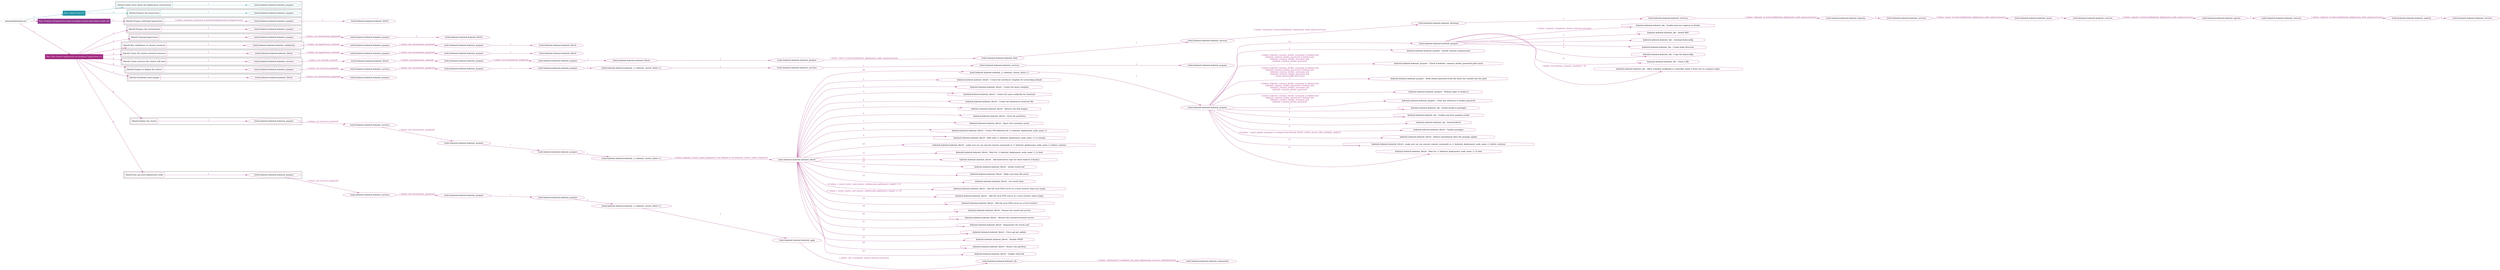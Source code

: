 digraph {
	graph [concentrate=true ordering=in rankdir=LR ratio=fill]
	edge [esep=5 sep=10]
	"kubeinit/playbook.yml" [id=root_node style=dotted]
	play_b9e44be9 [label="Play: Initial setup (1)" color="#2694a6" fontcolor="#ffffff" id=play_b9e44be9 shape=box style=filled tooltip=localhost]
	"kubeinit/playbook.yml" -> play_b9e44be9 [label="1 " color="#2694a6" fontcolor="#2694a6" id=edge_ac964188 labeltooltip="1 " tooltip="1 "]
	subgraph "kubeinit.kubeinit.kubeinit_prepare" {
		role_df02b03f [label="[role] kubeinit.kubeinit.kubeinit_prepare" color="#2694a6" id=role_df02b03f tooltip="kubeinit.kubeinit.kubeinit_prepare"]
	}
	subgraph "kubeinit.kubeinit.kubeinit_prepare" {
		role_2dfad4db [label="[role] kubeinit.kubeinit.kubeinit_prepare" color="#2694a6" id=role_2dfad4db tooltip="kubeinit.kubeinit.kubeinit_prepare"]
	}
	subgraph "Play: Initial setup (1)" {
		play_b9e44be9 -> block_993b4180 [label=1 color="#2694a6" fontcolor="#2694a6" id=edge_da1edead labeltooltip=1 tooltip=1]
		subgraph cluster_block_993b4180 {
			block_993b4180 [label="[block] Gather facts about the deployment environment" color="#2694a6" id=block_993b4180 labeltooltip="Gather facts about the deployment environment" shape=box tooltip="Gather facts about the deployment environment"]
			block_993b4180 -> role_df02b03f [label="1 " color="#2694a6" fontcolor="#2694a6" id=edge_0ba02ff8 labeltooltip="1 " tooltip="1 "]
		}
		play_b9e44be9 -> block_b41ae788 [label=2 color="#2694a6" fontcolor="#2694a6" id=edge_29dfc0a3 labeltooltip=2 tooltip=2]
		subgraph cluster_block_b41ae788 {
			block_b41ae788 [label="[block] Prepare the hypervisors" color="#2694a6" id=block_b41ae788 labeltooltip="Prepare the hypervisors" shape=box tooltip="Prepare the hypervisors"]
			block_b41ae788 -> role_2dfad4db [label="1 " color="#2694a6" fontcolor="#2694a6" id=edge_7e823ff3 labeltooltip="1 " tooltip="1 "]
		}
	}
	play_53b53bd7 [label="Play: Prepare all hypervisor hosts to deploy service and cluster nodes (0)" color="#93398e" fontcolor="#ffffff" id=play_53b53bd7 shape=box style=filled tooltip="Play: Prepare all hypervisor hosts to deploy service and cluster nodes (0)"]
	"kubeinit/playbook.yml" -> play_53b53bd7 [label="2 " color="#93398e" fontcolor="#93398e" id=edge_00e73027 labeltooltip="2 " tooltip="2 "]
	subgraph "kubeinit.kubeinit.kubeinit_libvirt" {
		role_4d77d7c3 [label="[role] kubeinit.kubeinit.kubeinit_libvirt" color="#93398e" id=role_4d77d7c3 tooltip="kubeinit.kubeinit.kubeinit_libvirt"]
	}
	subgraph "kubeinit.kubeinit.kubeinit_prepare" {
		role_689feeb2 [label="[role] kubeinit.kubeinit.kubeinit_prepare" color="#93398e" id=role_689feeb2 tooltip="kubeinit.kubeinit.kubeinit_prepare"]
		role_689feeb2 -> role_4d77d7c3 [label="1 " color="#93398e" fontcolor="#93398e" id=edge_a4adad19 labeltooltip="1 " tooltip="1 "]
	}
	subgraph "Play: Prepare all hypervisor hosts to deploy service and cluster nodes (0)" {
		play_53b53bd7 -> block_e8849af6 [label=1 color="#93398e" fontcolor="#93398e" id=edge_398ff643 labeltooltip=1 tooltip=1]
		subgraph cluster_block_e8849af6 {
			block_e8849af6 [label="[block] Prepare individual hypervisors" color="#93398e" id=block_e8849af6 labeltooltip="Prepare individual hypervisors" shape=box tooltip="Prepare individual hypervisors"]
			block_e8849af6 -> role_689feeb2 [label="1 [when: inventory_hostname in hostvars['kubeinit-facts'].hypervisors]" color="#93398e" fontcolor="#93398e" id=edge_8612ae24 labeltooltip="1 [when: inventory_hostname in hostvars['kubeinit-facts'].hypervisors]" tooltip="1 [when: inventory_hostname in hostvars['kubeinit-facts'].hypervisors]"]
		}
	}
	play_1b0be844 [label="Play: Run cluster deployment on prepared hypervisors (1)" color="#a22a81" fontcolor="#ffffff" id=play_1b0be844 shape=box style=filled tooltip=localhost]
	"kubeinit/playbook.yml" -> play_1b0be844 [label="3 " color="#a22a81" fontcolor="#a22a81" id=edge_ae39b609 labeltooltip="3 " tooltip="3 "]
	subgraph "kubeinit.kubeinit.kubeinit_prepare" {
		role_73286b8e [label="[role] kubeinit.kubeinit.kubeinit_prepare" color="#a22a81" id=role_73286b8e tooltip="kubeinit.kubeinit.kubeinit_prepare"]
	}
	subgraph "kubeinit.kubeinit.kubeinit_libvirt" {
		role_984e9c3b [label="[role] kubeinit.kubeinit.kubeinit_libvirt" color="#a22a81" id=role_984e9c3b tooltip="kubeinit.kubeinit.kubeinit_libvirt"]
	}
	subgraph "kubeinit.kubeinit.kubeinit_prepare" {
		role_ae94074e [label="[role] kubeinit.kubeinit.kubeinit_prepare" color="#a22a81" id=role_ae94074e tooltip="kubeinit.kubeinit.kubeinit_prepare"]
		role_ae94074e -> role_984e9c3b [label="1 " color="#a22a81" fontcolor="#a22a81" id=edge_d7df2627 labeltooltip="1 " tooltip="1 "]
	}
	subgraph "kubeinit.kubeinit.kubeinit_prepare" {
		role_0bf766a2 [label="[role] kubeinit.kubeinit.kubeinit_prepare" color="#a22a81" id=role_0bf766a2 tooltip="kubeinit.kubeinit.kubeinit_prepare"]
		role_0bf766a2 -> role_ae94074e [label="1 [when: not environment_prepared]" color="#a22a81" fontcolor="#a22a81" id=edge_fe22ddb3 labeltooltip="1 [when: not environment_prepared]" tooltip="1 [when: not environment_prepared]"]
	}
	subgraph "kubeinit.kubeinit.kubeinit_libvirt" {
		role_520816e6 [label="[role] kubeinit.kubeinit.kubeinit_libvirt" color="#a22a81" id=role_520816e6 tooltip="kubeinit.kubeinit.kubeinit_libvirt"]
	}
	subgraph "kubeinit.kubeinit.kubeinit_prepare" {
		role_469ba889 [label="[role] kubeinit.kubeinit.kubeinit_prepare" color="#a22a81" id=role_469ba889 tooltip="kubeinit.kubeinit.kubeinit_prepare"]
		role_469ba889 -> role_520816e6 [label="1 " color="#a22a81" fontcolor="#a22a81" id=edge_a91a7f01 labeltooltip="1 " tooltip="1 "]
	}
	subgraph "kubeinit.kubeinit.kubeinit_prepare" {
		role_e2b78318 [label="[role] kubeinit.kubeinit.kubeinit_prepare" color="#a22a81" id=role_e2b78318 tooltip="kubeinit.kubeinit.kubeinit_prepare"]
		role_e2b78318 -> role_469ba889 [label="1 [when: not environment_prepared]" color="#a22a81" fontcolor="#a22a81" id=edge_2822ca70 labeltooltip="1 [when: not environment_prepared]" tooltip="1 [when: not environment_prepared]"]
	}
	subgraph "kubeinit.kubeinit.kubeinit_validations" {
		role_e0024093 [label="[role] kubeinit.kubeinit.kubeinit_validations" color="#a22a81" id=role_e0024093 tooltip="kubeinit.kubeinit.kubeinit_validations"]
		role_e0024093 -> role_e2b78318 [label="1 [when: not hypervisors_cleaned]" color="#a22a81" fontcolor="#a22a81" id=edge_f8c48d06 labeltooltip="1 [when: not hypervisors_cleaned]" tooltip="1 [when: not hypervisors_cleaned]"]
	}
	subgraph "kubeinit.kubeinit.kubeinit_libvirt" {
		role_bd78ecee [label="[role] kubeinit.kubeinit.kubeinit_libvirt" color="#a22a81" id=role_bd78ecee tooltip="kubeinit.kubeinit.kubeinit_libvirt"]
	}
	subgraph "kubeinit.kubeinit.kubeinit_prepare" {
		role_422176bf [label="[role] kubeinit.kubeinit.kubeinit_prepare" color="#a22a81" id=role_422176bf tooltip="kubeinit.kubeinit.kubeinit_prepare"]
		role_422176bf -> role_bd78ecee [label="1 " color="#a22a81" fontcolor="#a22a81" id=edge_9c4e9da9 labeltooltip="1 " tooltip="1 "]
	}
	subgraph "kubeinit.kubeinit.kubeinit_prepare" {
		role_09b66ade [label="[role] kubeinit.kubeinit.kubeinit_prepare" color="#a22a81" id=role_09b66ade tooltip="kubeinit.kubeinit.kubeinit_prepare"]
		role_09b66ade -> role_422176bf [label="1 [when: not environment_prepared]" color="#a22a81" fontcolor="#a22a81" id=edge_c2d3ed34 labeltooltip="1 [when: not environment_prepared]" tooltip="1 [when: not environment_prepared]"]
	}
	subgraph "kubeinit.kubeinit.kubeinit_libvirt" {
		role_fc890dbb [label="[role] kubeinit.kubeinit.kubeinit_libvirt" color="#a22a81" id=role_fc890dbb tooltip="kubeinit.kubeinit.kubeinit_libvirt"]
		role_fc890dbb -> role_09b66ade [label="1 [when: not hypervisors_cleaned]" color="#a22a81" fontcolor="#a22a81" id=edge_6628cd73 labeltooltip="1 [when: not hypervisors_cleaned]" tooltip="1 [when: not hypervisors_cleaned]"]
	}
	subgraph "kubeinit.kubeinit.kubeinit_services" {
		role_9f1fb27a [label="[role] kubeinit.kubeinit.kubeinit_services" color="#a22a81" id=role_9f1fb27a tooltip="kubeinit.kubeinit.kubeinit_services"]
	}
	subgraph "kubeinit.kubeinit.kubeinit_registry" {
		role_180d1b5e [label="[role] kubeinit.kubeinit.kubeinit_registry" color="#a22a81" id=role_180d1b5e tooltip="kubeinit.kubeinit.kubeinit_registry"]
		role_180d1b5e -> role_9f1fb27a [label="1 " color="#a22a81" fontcolor="#a22a81" id=edge_9d112688 labeltooltip="1 " tooltip="1 "]
	}
	subgraph "kubeinit.kubeinit.kubeinit_services" {
		role_ebc4124f [label="[role] kubeinit.kubeinit.kubeinit_services" color="#a22a81" id=role_ebc4124f tooltip="kubeinit.kubeinit.kubeinit_services"]
		role_ebc4124f -> role_180d1b5e [label="1 [when: 'registry' in hostvars[kubeinit_deployment_node_name].services]" color="#a22a81" fontcolor="#a22a81" id=edge_8e263e85 labeltooltip="1 [when: 'registry' in hostvars[kubeinit_deployment_node_name].services]" tooltip="1 [when: 'registry' in hostvars[kubeinit_deployment_node_name].services]"]
	}
	subgraph "kubeinit.kubeinit.kubeinit_apache" {
		role_be58839b [label="[role] kubeinit.kubeinit.kubeinit_apache" color="#a22a81" id=role_be58839b tooltip="kubeinit.kubeinit.kubeinit_apache"]
		role_be58839b -> role_ebc4124f [label="1 " color="#a22a81" fontcolor="#a22a81" id=edge_22c4abd5 labeltooltip="1 " tooltip="1 "]
	}
	subgraph "kubeinit.kubeinit.kubeinit_services" {
		role_1d39e819 [label="[role] kubeinit.kubeinit.kubeinit_services" color="#a22a81" id=role_1d39e819 tooltip="kubeinit.kubeinit.kubeinit_services"]
		role_1d39e819 -> role_be58839b [label="1 [when: 'apache' in hostvars[kubeinit_deployment_node_name].services]" color="#a22a81" fontcolor="#a22a81" id=edge_c8984ebc labeltooltip="1 [when: 'apache' in hostvars[kubeinit_deployment_node_name].services]" tooltip="1 [when: 'apache' in hostvars[kubeinit_deployment_node_name].services]"]
	}
	subgraph "kubeinit.kubeinit.kubeinit_nexus" {
		role_b07b9cfa [label="[role] kubeinit.kubeinit.kubeinit_nexus" color="#a22a81" id=role_b07b9cfa tooltip="kubeinit.kubeinit.kubeinit_nexus"]
		role_b07b9cfa -> role_1d39e819 [label="1 " color="#a22a81" fontcolor="#a22a81" id=edge_52c39fa4 labeltooltip="1 " tooltip="1 "]
	}
	subgraph "kubeinit.kubeinit.kubeinit_services" {
		role_b6924800 [label="[role] kubeinit.kubeinit.kubeinit_services" color="#a22a81" id=role_b6924800 tooltip="kubeinit.kubeinit.kubeinit_services"]
		role_b6924800 -> role_b07b9cfa [label="1 [when: 'nexus' in hostvars[kubeinit_deployment_node_name].services]" color="#a22a81" fontcolor="#a22a81" id=edge_903135b8 labeltooltip="1 [when: 'nexus' in hostvars[kubeinit_deployment_node_name].services]" tooltip="1 [when: 'nexus' in hostvars[kubeinit_deployment_node_name].services]"]
	}
	subgraph "kubeinit.kubeinit.kubeinit_haproxy" {
		role_272818a8 [label="[role] kubeinit.kubeinit.kubeinit_haproxy" color="#a22a81" id=role_272818a8 tooltip="kubeinit.kubeinit.kubeinit_haproxy"]
		role_272818a8 -> role_b6924800 [label="1 " color="#a22a81" fontcolor="#a22a81" id=edge_b4110736 labeltooltip="1 " tooltip="1 "]
	}
	subgraph "kubeinit.kubeinit.kubeinit_services" {
		role_244018f2 [label="[role] kubeinit.kubeinit.kubeinit_services" color="#a22a81" id=role_244018f2 tooltip="kubeinit.kubeinit.kubeinit_services"]
		role_244018f2 -> role_272818a8 [label="1 [when: 'haproxy' in hostvars[kubeinit_deployment_node_name].services]" color="#a22a81" fontcolor="#a22a81" id=edge_64dbb90b labeltooltip="1 [when: 'haproxy' in hostvars[kubeinit_deployment_node_name].services]" tooltip="1 [when: 'haproxy' in hostvars[kubeinit_deployment_node_name].services]"]
	}
	subgraph "kubeinit.kubeinit.kubeinit_dnsmasq" {
		role_05d33c20 [label="[role] kubeinit.kubeinit.kubeinit_dnsmasq" color="#a22a81" id=role_05d33c20 tooltip="kubeinit.kubeinit.kubeinit_dnsmasq"]
		role_05d33c20 -> role_244018f2 [label="1 " color="#a22a81" fontcolor="#a22a81" id=edge_bb951334 labeltooltip="1 " tooltip="1 "]
	}
	subgraph "kubeinit.kubeinit.kubeinit_services" {
		role_4fbfc572 [label="[role] kubeinit.kubeinit.kubeinit_services" color="#a22a81" id=role_4fbfc572 tooltip="kubeinit.kubeinit.kubeinit_services"]
		role_4fbfc572 -> role_05d33c20 [label="1 [when: 'dnsmasq' in hostvars[kubeinit_deployment_node_name].services]" color="#a22a81" fontcolor="#a22a81" id=edge_952ac2cb labeltooltip="1 [when: 'dnsmasq' in hostvars[kubeinit_deployment_node_name].services]" tooltip="1 [when: 'dnsmasq' in hostvars[kubeinit_deployment_node_name].services]"]
	}
	subgraph "kubeinit.kubeinit.kubeinit_bind" {
		role_fe71b043 [label="[role] kubeinit.kubeinit.kubeinit_bind" color="#a22a81" id=role_fe71b043 tooltip="kubeinit.kubeinit.kubeinit_bind"]
		role_fe71b043 -> role_4fbfc572 [label="1 " color="#a22a81" fontcolor="#a22a81" id=edge_f760a88f labeltooltip="1 " tooltip="1 "]
	}
	subgraph "kubeinit.kubeinit.kubeinit_prepare" {
		role_a7e08692 [label="[role] kubeinit.kubeinit.kubeinit_prepare" color="#a22a81" id=role_a7e08692 tooltip="kubeinit.kubeinit.kubeinit_prepare"]
		role_a7e08692 -> role_fe71b043 [label="1 [when: 'bind' in hostvars[kubeinit_deployment_node_name].services]" color="#a22a81" fontcolor="#a22a81" id=edge_761ebbea labeltooltip="1 [when: 'bind' in hostvars[kubeinit_deployment_node_name].services]" tooltip="1 [when: 'bind' in hostvars[kubeinit_deployment_node_name].services]"]
	}
	subgraph "kubeinit.kubeinit.kubeinit_libvirt" {
		role_83c3e5bc [label="[role] kubeinit.kubeinit.kubeinit_libvirt" color="#a22a81" id=role_83c3e5bc tooltip="kubeinit.kubeinit.kubeinit_libvirt"]
		role_83c3e5bc -> role_a7e08692 [label="1 " color="#a22a81" fontcolor="#a22a81" id=edge_1e055ff7 labeltooltip="1 " tooltip="1 "]
	}
	subgraph "kubeinit.kubeinit.kubeinit_prepare" {
		role_ac8ee6b2 [label="[role] kubeinit.kubeinit.kubeinit_prepare" color="#a22a81" id=role_ac8ee6b2 tooltip="kubeinit.kubeinit.kubeinit_prepare"]
		role_ac8ee6b2 -> role_83c3e5bc [label="1 " color="#a22a81" fontcolor="#a22a81" id=edge_51d32709 labeltooltip="1 " tooltip="1 "]
	}
	subgraph "kubeinit.kubeinit.kubeinit_prepare" {
		role_ead2331f [label="[role] kubeinit.kubeinit.kubeinit_prepare" color="#a22a81" id=role_ead2331f tooltip="kubeinit.kubeinit.kubeinit_prepare"]
		role_ead2331f -> role_ac8ee6b2 [label="1 [when: not environment_prepared]" color="#a22a81" fontcolor="#a22a81" id=edge_70bc3ddd labeltooltip="1 [when: not environment_prepared]" tooltip="1 [when: not environment_prepared]"]
	}
	subgraph "kubeinit.kubeinit.kubeinit_libvirt" {
		role_ace5c5b7 [label="[role] kubeinit.kubeinit.kubeinit_libvirt" color="#a22a81" id=role_ace5c5b7 tooltip="kubeinit.kubeinit.kubeinit_libvirt"]
		role_ace5c5b7 -> role_ead2331f [label="1 [when: not hypervisors_cleaned]" color="#a22a81" fontcolor="#a22a81" id=edge_a448a2df labeltooltip="1 [when: not hypervisors_cleaned]" tooltip="1 [when: not hypervisors_cleaned]"]
	}
	subgraph "kubeinit.kubeinit.kubeinit_services" {
		role_c1ed32e7 [label="[role] kubeinit.kubeinit.kubeinit_services" color="#a22a81" id=role_c1ed32e7 tooltip="kubeinit.kubeinit.kubeinit_services"]
		role_c1ed32e7 -> role_ace5c5b7 [label="1 [when: not network_created]" color="#a22a81" fontcolor="#a22a81" id=edge_3c5c16cb labeltooltip="1 [when: not network_created]" tooltip="1 [when: not network_created]"]
	}
	subgraph "kubeinit.kubeinit.kubeinit_prepare" {
		role_b78616ee [label="[role] kubeinit.kubeinit.kubeinit_prepare" color="#a22a81" id=role_b78616ee tooltip="kubeinit.kubeinit.kubeinit_prepare"]
	}
	subgraph "kubeinit.kubeinit.kubeinit_services" {
		role_13536516 [label="[role] kubeinit.kubeinit.kubeinit_services" color="#a22a81" id=role_13536516 tooltip="kubeinit.kubeinit.kubeinit_services"]
		role_13536516 -> role_b78616ee [label="1 " color="#a22a81" fontcolor="#a22a81" id=edge_2bcf4542 labeltooltip="1 " tooltip="1 "]
	}
	subgraph "kubeinit.kubeinit.kubeinit_services" {
		role_eb96ac92 [label="[role] kubeinit.kubeinit.kubeinit_services" color="#a22a81" id=role_eb96ac92 tooltip="kubeinit.kubeinit.kubeinit_services"]
		role_eb96ac92 -> role_13536516 [label="1 " color="#a22a81" fontcolor="#a22a81" id=edge_5c112756 labeltooltip="1 " tooltip="1 "]
	}
	subgraph "kubeinit.kubeinit.kubeinit_{{ kubeinit_cluster_distro }}" {
		role_020286f9 [label="[role] kubeinit.kubeinit.kubeinit_{{ kubeinit_cluster_distro }}" color="#a22a81" id=role_020286f9 tooltip="kubeinit.kubeinit.kubeinit_{{ kubeinit_cluster_distro }}"]
		role_020286f9 -> role_eb96ac92 [label="1 " color="#a22a81" fontcolor="#a22a81" id=edge_b47e5d61 labeltooltip="1 " tooltip="1 "]
	}
	subgraph "kubeinit.kubeinit.kubeinit_prepare" {
		role_a8321ef0 [label="[role] kubeinit.kubeinit.kubeinit_prepare" color="#a22a81" id=role_a8321ef0 tooltip="kubeinit.kubeinit.kubeinit_prepare"]
		role_a8321ef0 -> role_020286f9 [label="1 " color="#a22a81" fontcolor="#a22a81" id=edge_7a833a10 labeltooltip="1 " tooltip="1 "]
	}
	subgraph "kubeinit.kubeinit.kubeinit_prepare" {
		role_11e4d7c4 [label="[role] kubeinit.kubeinit.kubeinit_prepare" color="#a22a81" id=role_11e4d7c4 tooltip="kubeinit.kubeinit.kubeinit_prepare"]
		role_11e4d7c4 -> role_a8321ef0 [label="1 " color="#a22a81" fontcolor="#a22a81" id=edge_4a10e51d labeltooltip="1 " tooltip="1 "]
	}
	subgraph "kubeinit.kubeinit.kubeinit_services" {
		role_9699acab [label="[role] kubeinit.kubeinit.kubeinit_services" color="#a22a81" id=role_9699acab tooltip="kubeinit.kubeinit.kubeinit_services"]
		role_9699acab -> role_11e4d7c4 [label="1 [when: not environment_prepared]" color="#a22a81" fontcolor="#a22a81" id=edge_3fa4ac0a labeltooltip="1 [when: not environment_prepared]" tooltip="1 [when: not environment_prepared]"]
	}
	subgraph "kubeinit.kubeinit.kubeinit_prepare" {
		role_dc4f57ae [label="[role] kubeinit.kubeinit.kubeinit_prepare" color="#a22a81" id=role_dc4f57ae tooltip="kubeinit.kubeinit.kubeinit_prepare"]
		role_dc4f57ae -> role_9699acab [label="1 [when: not services_prepared]" color="#a22a81" fontcolor="#a22a81" id=edge_42f658cc labeltooltip="1 [when: not services_prepared]" tooltip="1 [when: not services_prepared]"]
	}
	subgraph "kubeinit.kubeinit.kubeinit_prepare" {
		role_29525aea [label="[role] kubeinit.kubeinit.kubeinit_prepare" color="#a22a81" id=role_29525aea tooltip="kubeinit.kubeinit.kubeinit_prepare"]
	}
	subgraph "kubeinit.kubeinit.kubeinit_libvirt" {
		role_aa6798b9 [label="[role] kubeinit.kubeinit.kubeinit_libvirt" color="#a22a81" id=role_aa6798b9 tooltip="kubeinit.kubeinit.kubeinit_libvirt"]
		role_aa6798b9 -> role_29525aea [label="1 [when: not environment_prepared]" color="#a22a81" fontcolor="#a22a81" id=edge_6eb73849 labeltooltip="1 [when: not environment_prepared]" tooltip="1 [when: not environment_prepared]"]
	}
	subgraph "kubeinit.kubeinit.kubeinit_prepare" {
		role_642b9ce2 [label="[role] kubeinit.kubeinit.kubeinit_prepare" color="#a22a81" id=role_642b9ce2 tooltip="kubeinit.kubeinit.kubeinit_prepare"]
		task_b898a556 [label="kubeinit.kubeinit.kubeinit_rke : Enable insecure registry in Docker" color="#a22a81" id=task_b898a556 shape=octagon tooltip="kubeinit.kubeinit.kubeinit_rke : Enable insecure registry in Docker"]
		role_642b9ce2 -> task_b898a556 [label="1 [when: 'registry' in kubeinit_cluster_hostvars.services]" color="#a22a81" fontcolor="#a22a81" id=edge_c813067f labeltooltip="1 [when: 'registry' in kubeinit_cluster_hostvars.services]" tooltip="1 [when: 'registry' in kubeinit_cluster_hostvars.services]"]
		task_b89466f8 [label="kubeinit.kubeinit.kubeinit_rke : Install RKE" color="#a22a81" id=task_b89466f8 shape=octagon tooltip="kubeinit.kubeinit.kubeinit_rke : Install RKE"]
		role_642b9ce2 -> task_b89466f8 [label="2 " color="#a22a81" fontcolor="#a22a81" id=edge_d3faf673 labeltooltip="2 " tooltip="2 "]
		task_5eb08fce [label="kubeinit.kubeinit.kubeinit_rke : Autoload kubeconfig" color="#a22a81" id=task_5eb08fce shape=octagon tooltip="kubeinit.kubeinit.kubeinit_rke : Autoload kubeconfig"]
		role_642b9ce2 -> task_5eb08fce [label="3 " color="#a22a81" fontcolor="#a22a81" id=edge_6e2f6381 labeltooltip="3 " tooltip="3 "]
		task_10ed4c93 [label="kubeinit.kubeinit.kubeinit_rke : Create kube directory" color="#a22a81" id=task_10ed4c93 shape=octagon tooltip="kubeinit.kubeinit.kubeinit_rke : Create kube directory"]
		role_642b9ce2 -> task_10ed4c93 [label="4 " color="#a22a81" fontcolor="#a22a81" id=edge_7555937d labeltooltip="4 " tooltip="4 "]
		task_3a055ff2 [label="kubeinit.kubeinit.kubeinit_rke : Copy the kubeconfig" color="#a22a81" id=task_3a055ff2 shape=octagon tooltip="kubeinit.kubeinit.kubeinit_rke : Copy the kubeconfig"]
		role_642b9ce2 -> task_3a055ff2 [label="5 " color="#a22a81" fontcolor="#a22a81" id=edge_0eb9c19b labeltooltip="5 " tooltip="5 "]
		task_4829e417 [label="kubeinit.kubeinit.kubeinit_rke : Touch a file" color="#a22a81" id=task_4829e417 shape=octagon tooltip="kubeinit.kubeinit.kubeinit_rke : Touch a file"]
		role_642b9ce2 -> task_4829e417 [label="6 " color="#a22a81" fontcolor="#a22a81" id=edge_5efe0a42 labeltooltip="6 " tooltip="6 "]
		task_05a8e6d9 [label="kubeinit.kubeinit.kubeinit_rke : Allow schedule workloads in controller nodes if there are no compute nodes" color="#a22a81" id=task_05a8e6d9 shape=octagon tooltip="kubeinit.kubeinit.kubeinit_rke : Allow schedule workloads in controller nodes if there are no compute nodes"]
		role_642b9ce2 -> task_05a8e6d9 [label="7 [when: not kubeinit_compute_count|int > 0]" color="#a22a81" fontcolor="#a22a81" id=edge_acc245ee labeltooltip="7 [when: not kubeinit_compute_count|int > 0]" tooltip="7 [when: not kubeinit_compute_count|int > 0]"]
	}
	subgraph "kubeinit.kubeinit.kubeinit_prepare" {
		role_32393942 [label="[role] kubeinit.kubeinit.kubeinit_prepare" color="#a22a81" id=role_32393942 tooltip="kubeinit.kubeinit.kubeinit_prepare"]
		task_778f775f [label="kubeinit.kubeinit.kubeinit_prepare : Install common requirements" color="#a22a81" id=task_778f775f shape=octagon tooltip="kubeinit.kubeinit.kubeinit_prepare : Install common requirements"]
		role_32393942 -> task_778f775f [label="1 " color="#a22a81" fontcolor="#a22a81" id=edge_5c562ff0 labeltooltip="1 " tooltip="1 "]
		task_815629be [label="kubeinit.kubeinit.kubeinit_prepare : Check if kubeinit_common_docker_password path exists" color="#a22a81" id=task_815629be shape=octagon tooltip="kubeinit.kubeinit.kubeinit_prepare : Check if kubeinit_common_docker_password path exists"]
		role_32393942 -> task_815629be [label="2 [when: kubeinit_common_docker_username is defined and
kubeinit_common_docker_password is defined and
kubeinit_common_docker_username and
kubeinit_common_docker_password
]" color="#a22a81" fontcolor="#a22a81" id=edge_8ae26107 labeltooltip="2 [when: kubeinit_common_docker_username is defined and
kubeinit_common_docker_password is defined and
kubeinit_common_docker_username and
kubeinit_common_docker_password
]" tooltip="2 [when: kubeinit_common_docker_username is defined and
kubeinit_common_docker_password is defined and
kubeinit_common_docker_username and
kubeinit_common_docker_password
]"]
		task_e7183a49 [label="kubeinit.kubeinit.kubeinit_prepare : Read docker password from file when the variable has the path" color="#a22a81" id=task_e7183a49 shape=octagon tooltip="kubeinit.kubeinit.kubeinit_prepare : Read docker password from file when the variable has the path"]
		role_32393942 -> task_e7183a49 [label="3 [when: kubeinit_common_docker_username is defined and
kubeinit_common_docker_password is defined and
kubeinit_common_docker_username and
kubeinit_common_docker_password and
_result_passwordfile.stat.exists
]" color="#a22a81" fontcolor="#a22a81" id=edge_3aecba11 labeltooltip="3 [when: kubeinit_common_docker_username is defined and
kubeinit_common_docker_password is defined and
kubeinit_common_docker_username and
kubeinit_common_docker_password and
_result_passwordfile.stat.exists
]" tooltip="3 [when: kubeinit_common_docker_username is defined and
kubeinit_common_docker_password is defined and
kubeinit_common_docker_username and
kubeinit_common_docker_password and
_result_passwordfile.stat.exists
]"]
		task_be3fdc65 [label="kubeinit.kubeinit.kubeinit_prepare : Podman login to docker.io" color="#a22a81" id=task_be3fdc65 shape=octagon tooltip="kubeinit.kubeinit.kubeinit_prepare : Podman login to docker.io"]
		role_32393942 -> task_be3fdc65 [label="4 [when: kubeinit_common_docker_username is defined and
kubeinit_common_docker_password is defined and
kubeinit_common_docker_username and
kubeinit_common_docker_password
]" color="#a22a81" fontcolor="#a22a81" id=edge_3a02fa14 labeltooltip="4 [when: kubeinit_common_docker_username is defined and
kubeinit_common_docker_password is defined and
kubeinit_common_docker_username and
kubeinit_common_docker_password
]" tooltip="4 [when: kubeinit_common_docker_username is defined and
kubeinit_common_docker_password is defined and
kubeinit_common_docker_username and
kubeinit_common_docker_password
]"]
		task_a926c880 [label="kubeinit.kubeinit.kubeinit_prepare : Clear any reference to docker password" color="#a22a81" id=task_a926c880 shape=octagon tooltip="kubeinit.kubeinit.kubeinit_prepare : Clear any reference to docker password"]
		role_32393942 -> task_a926c880 [label="5 [when: kubeinit_common_docker_username is defined and
kubeinit_common_docker_password is defined and
kubeinit_common_docker_username and
kubeinit_common_docker_password
]" color="#a22a81" fontcolor="#a22a81" id=edge_b3048882 labeltooltip="5 [when: kubeinit_common_docker_username is defined and
kubeinit_common_docker_password is defined and
kubeinit_common_docker_username and
kubeinit_common_docker_password
]" tooltip="5 [when: kubeinit_common_docker_username is defined and
kubeinit_common_docker_password is defined and
kubeinit_common_docker_username and
kubeinit_common_docker_password
]"]
		task_ee3f56af [label="kubeinit.kubeinit.kubeinit_rke : Install docker.io packages" color="#a22a81" id=task_ee3f56af shape=octagon tooltip="kubeinit.kubeinit.kubeinit_rke : Install docker.io packages"]
		role_32393942 -> task_ee3f56af [label="6 " color="#a22a81" fontcolor="#a22a81" id=edge_93d2c90b labeltooltip="6 " tooltip="6 "]
		task_a3f6646b [label="kubeinit.kubeinit.kubeinit_rke : Enable and start podman.socket" color="#a22a81" id=task_a3f6646b shape=octagon tooltip="kubeinit.kubeinit.kubeinit_rke : Enable and start podman.socket"]
		role_32393942 -> task_a3f6646b [label="7 " color="#a22a81" fontcolor="#a22a81" id=edge_c15a0d5b labeltooltip="7 " tooltip="7 "]
		task_9b26ed01 [label="kubeinit.kubeinit.kubeinit_rke : Install kubectl" color="#a22a81" id=task_9b26ed01 shape=octagon tooltip="kubeinit.kubeinit.kubeinit_rke : Install kubectl"]
		role_32393942 -> task_9b26ed01 [label="8 " color="#a22a81" fontcolor="#a22a81" id=edge_db406e4e labeltooltip="8 " tooltip="8 "]
		task_5b02bef0 [label="kubeinit.kubeinit.kubeinit_libvirt : Update packages" color="#a22a81" id=task_5b02bef0 shape=octagon tooltip="kubeinit.kubeinit.kubeinit_libvirt : Update packages"]
		role_32393942 -> task_5b02bef0 [label="9 " color="#a22a81" fontcolor="#a22a81" id=edge_5018ea6d labeltooltip="9 " tooltip="9 "]
		task_113ef4e7 [label="kubeinit.kubeinit.kubeinit_libvirt : Reboot immediately after the package update" color="#a22a81" id=task_113ef4e7 shape=octagon tooltip="kubeinit.kubeinit.kubeinit_libvirt : Reboot immediately after the package update"]
		role_32393942 -> task_113ef4e7 [label="10 [when: _result_update_packages is changed and kubeinit_libvirt_reboot_guests_after_package_update]" color="#a22a81" fontcolor="#a22a81" id=edge_235d609f labeltooltip="10 [when: _result_update_packages is changed and kubeinit_libvirt_reboot_guests_after_package_update]" tooltip="10 [when: _result_update_packages is changed and kubeinit_libvirt_reboot_guests_after_package_update]"]
		task_a07d4610 [label="kubeinit.kubeinit.kubeinit_libvirt : make sure we can execute remote commands in {{ kubeinit_deployment_node_name }} before continue" color="#a22a81" id=task_a07d4610 shape=octagon tooltip="kubeinit.kubeinit.kubeinit_libvirt : make sure we can execute remote commands in {{ kubeinit_deployment_node_name }} before continue"]
		role_32393942 -> task_a07d4610 [label="11 " color="#a22a81" fontcolor="#a22a81" id=edge_42dcdc35 labeltooltip="11 " tooltip="11 "]
		task_53bef4b1 [label="kubeinit.kubeinit.kubeinit_libvirt : Wait for {{ kubeinit_deployment_node_name }} to boot" color="#a22a81" id=task_53bef4b1 shape=octagon tooltip="kubeinit.kubeinit.kubeinit_libvirt : Wait for {{ kubeinit_deployment_node_name }} to boot"]
		role_32393942 -> task_53bef4b1 [label="12 " color="#a22a81" fontcolor="#a22a81" id=edge_28e8f049 labeltooltip="12 " tooltip="12 "]
		role_32393942 -> role_642b9ce2 [label="13 " color="#a22a81" fontcolor="#a22a81" id=edge_abe06136 labeltooltip="13 " tooltip="13 "]
	}
	subgraph "kubeinit.kubeinit.kubeinit_{{ kubeinit_cluster_distro }}" {
		role_d33c98a1 [label="[role] kubeinit.kubeinit.kubeinit_{{ kubeinit_cluster_distro }}" color="#a22a81" id=role_d33c98a1 tooltip="kubeinit.kubeinit.kubeinit_{{ kubeinit_cluster_distro }}"]
		role_d33c98a1 -> role_32393942 [label="1 " color="#a22a81" fontcolor="#a22a81" id=edge_99c65550 labeltooltip="1 " tooltip="1 "]
	}
	subgraph "kubeinit.kubeinit.kubeinit_libvirt" {
		role_f607ecff [label="[role] kubeinit.kubeinit.kubeinit_libvirt" color="#a22a81" id=role_f607ecff tooltip="kubeinit.kubeinit.kubeinit_libvirt"]
		task_5b44687a [label="kubeinit.kubeinit.kubeinit_libvirt : Create the interfaces template for networking details" color="#a22a81" id=task_5b44687a shape=octagon tooltip="kubeinit.kubeinit.kubeinit_libvirt : Create the interfaces template for networking details"]
		role_f607ecff -> task_5b44687a [label="1 " color="#a22a81" fontcolor="#a22a81" id=edge_08e711e7 labeltooltip="1 " tooltip="1 "]
		task_e948cb9e [label="kubeinit.kubeinit.kubeinit_libvirt : Create the hosts template" color="#a22a81" id=task_e948cb9e shape=octagon tooltip="kubeinit.kubeinit.kubeinit_libvirt : Create the hosts template"]
		role_f607ecff -> task_e948cb9e [label="2 " color="#a22a81" fontcolor="#a22a81" id=edge_f4860a27 labeltooltip="2 " tooltip="2 "]
		task_a9bb73b9 [label="kubeinit.kubeinit.kubeinit_libvirt : Create the main config file for cloud-init" color="#a22a81" id=task_a9bb73b9 shape=octagon tooltip="kubeinit.kubeinit.kubeinit_libvirt : Create the main config file for cloud-init"]
		role_f607ecff -> task_a9bb73b9 [label="3 " color="#a22a81" fontcolor="#a22a81" id=edge_de00175c labeltooltip="3 " tooltip="3 "]
		task_f251f328 [label="kubeinit.kubeinit.kubeinit_libvirt : Create the datasource cloud-init file" color="#a22a81" id=task_f251f328 shape=octagon tooltip="kubeinit.kubeinit.kubeinit_libvirt : Create the datasource cloud-init file"]
		role_f607ecff -> task_f251f328 [label="4 " color="#a22a81" fontcolor="#a22a81" id=edge_d77e053e labeltooltip="4 " tooltip="4 "]
		task_32a64b50 [label="kubeinit.kubeinit.kubeinit_libvirt : Remove old disk images" color="#a22a81" id=task_32a64b50 shape=octagon tooltip="kubeinit.kubeinit.kubeinit_libvirt : Remove old disk images"]
		role_f607ecff -> task_32a64b50 [label="5 " color="#a22a81" fontcolor="#a22a81" id=edge_cd1af0b4 labeltooltip="5 " tooltip="5 "]
		task_e18fd494 [label="kubeinit.kubeinit.kubeinit_libvirt : Grow the partitions" color="#a22a81" id=task_e18fd494 shape=octagon tooltip="kubeinit.kubeinit.kubeinit_libvirt : Grow the partitions"]
		role_f607ecff -> task_e18fd494 [label="6 " color="#a22a81" fontcolor="#a22a81" id=edge_82b45c94 labeltooltip="6 " tooltip="6 "]
		task_08354b44 [label="kubeinit.kubeinit.kubeinit_libvirt : Inject virt-customize assets" color="#a22a81" id=task_08354b44 shape=octagon tooltip="kubeinit.kubeinit.kubeinit_libvirt : Inject virt-customize assets"]
		role_f607ecff -> task_08354b44 [label="7 " color="#a22a81" fontcolor="#a22a81" id=edge_8ad9314e labeltooltip="7 " tooltip="7 "]
		task_a29b0dec [label="kubeinit.kubeinit.kubeinit_libvirt : Create VM definition for {{ kubeinit_deployment_node_name }}" color="#a22a81" id=task_a29b0dec shape=octagon tooltip="kubeinit.kubeinit.kubeinit_libvirt : Create VM definition for {{ kubeinit_deployment_node_name }}"]
		role_f607ecff -> task_a29b0dec [label="8 " color="#a22a81" fontcolor="#a22a81" id=edge_86e29648 labeltooltip="8 " tooltip="8 "]
		task_117791a9 [label="kubeinit.kubeinit.kubeinit_libvirt : Wait until {{ kubeinit_deployment_node_name }} is running" color="#a22a81" id=task_117791a9 shape=octagon tooltip="kubeinit.kubeinit.kubeinit_libvirt : Wait until {{ kubeinit_deployment_node_name }} is running"]
		role_f607ecff -> task_117791a9 [label="9 " color="#a22a81" fontcolor="#a22a81" id=edge_853bcb57 labeltooltip="9 " tooltip="9 "]
		task_6f288b3b [label="kubeinit.kubeinit.kubeinit_libvirt : make sure we can execute remote commands in {{ kubeinit_deployment_node_name }} before continue" color="#a22a81" id=task_6f288b3b shape=octagon tooltip="kubeinit.kubeinit.kubeinit_libvirt : make sure we can execute remote commands in {{ kubeinit_deployment_node_name }} before continue"]
		role_f607ecff -> task_6f288b3b [label="10 " color="#a22a81" fontcolor="#a22a81" id=edge_cd26002e labeltooltip="10 " tooltip="10 "]
		task_a83e71da [label="kubeinit.kubeinit.kubeinit_libvirt : Wait for {{ kubeinit_deployment_node_name }} to boot" color="#a22a81" id=task_a83e71da shape=octagon tooltip="kubeinit.kubeinit.kubeinit_libvirt : Wait for {{ kubeinit_deployment_node_name }} to boot"]
		role_f607ecff -> task_a83e71da [label="11 " color="#a22a81" fontcolor="#a22a81" id=edge_1e967c6c labeltooltip="11 " tooltip="11 "]
		task_a0f1b521 [label="kubeinit.kubeinit.kubeinit_libvirt : Add kubernetes repo for latest kubectl (Ubuntu)" color="#a22a81" id=task_a0f1b521 shape=octagon tooltip="kubeinit.kubeinit.kubeinit_libvirt : Add kubernetes repo for latest kubectl (Ubuntu)"]
		role_f607ecff -> task_a0f1b521 [label="12 " color="#a22a81" fontcolor="#a22a81" id=edge_63fc78ff labeltooltip="12 " tooltip="12 "]
		task_f00ccca3 [label="kubeinit.kubeinit.kubeinit_libvirt : Install resolvconf" color="#a22a81" id=task_f00ccca3 shape=octagon tooltip="kubeinit.kubeinit.kubeinit_libvirt : Install resolvconf"]
		role_f607ecff -> task_f00ccca3 [label="13 " color="#a22a81" fontcolor="#a22a81" id=edge_81605c24 labeltooltip="13 " tooltip="13 "]
		task_35052df2 [label="kubeinit.kubeinit.kubeinit_libvirt : Make sure base file exists" color="#a22a81" id=task_35052df2 shape=octagon tooltip="kubeinit.kubeinit.kubeinit_libvirt : Make sure base file exists"]
		role_f607ecff -> task_35052df2 [label="14 " color="#a22a81" fontcolor="#a22a81" id=edge_41779359 labeltooltip="14 " tooltip="14 "]
		task_7de30912 [label="kubeinit.kubeinit.kubeinit_libvirt : Get resolv lines" color="#a22a81" id=task_7de30912 shape=octagon tooltip="kubeinit.kubeinit.kubeinit_libvirt : Get resolv lines"]
		role_f607ecff -> task_7de30912 [label="15 " color="#a22a81" fontcolor="#a22a81" id=edge_0f93c906 labeltooltip="15 " tooltip="15 "]
		task_facead56 [label="kubeinit.kubeinit.kubeinit_libvirt : Add the local DNS server as a local resolver when not empty" color="#a22a81" id=task_facead56 shape=octagon tooltip="kubeinit.kubeinit.kubeinit_libvirt : Add the local DNS server as a local resolver when not empty"]
		role_f607ecff -> task_facead56 [label="16 [when: (_result_resolv_conf.content | b64decode).splitlines() | length > 0]" color="#a22a81" fontcolor="#a22a81" id=edge_9885ffcf labeltooltip="16 [when: (_result_resolv_conf.content | b64decode).splitlines() | length > 0]" tooltip="16 [when: (_result_resolv_conf.content | b64decode).splitlines() | length > 0]"]
		task_66e44751 [label="kubeinit.kubeinit.kubeinit_libvirt : Add the local DNS server as a local resolver when empty" color="#a22a81" id=task_66e44751 shape=octagon tooltip="kubeinit.kubeinit.kubeinit_libvirt : Add the local DNS server as a local resolver when empty"]
		role_f607ecff -> task_66e44751 [label="17 [when: (_result_resolv_conf.content | b64decode).splitlines() | length == 0]" color="#a22a81" fontcolor="#a22a81" id=edge_8bdd83bc labeltooltip="17 [when: (_result_resolv_conf.content | b64decode).splitlines() | length == 0]" tooltip="17 [when: (_result_resolv_conf.content | b64decode).splitlines() | length == 0]"]
		task_a1831a86 [label="kubeinit.kubeinit.kubeinit_libvirt : Add the local DNS server as a local resolver" color="#a22a81" id=task_a1831a86 shape=octagon tooltip="kubeinit.kubeinit.kubeinit_libvirt : Add the local DNS server as a local resolver"]
		role_f607ecff -> task_a1831a86 [label="18 " color="#a22a81" fontcolor="#a22a81" id=edge_3b68bc23 labeltooltip="18 " tooltip="18 "]
		task_140f8fb4 [label="kubeinit.kubeinit.kubeinit_libvirt : Restart the resolvconf service" color="#a22a81" id=task_140f8fb4 shape=octagon tooltip="kubeinit.kubeinit.kubeinit_libvirt : Restart the resolvconf service"]
		role_f607ecff -> task_140f8fb4 [label="19 " color="#a22a81" fontcolor="#a22a81" id=edge_09b2ce1e labeltooltip="19 " tooltip="19 "]
		task_52b938e2 [label="kubeinit.kubeinit.kubeinit_libvirt : Restart the systemd-resolved service" color="#a22a81" id=task_52b938e2 shape=octagon tooltip="kubeinit.kubeinit.kubeinit_libvirt : Restart the systemd-resolved service"]
		role_f607ecff -> task_52b938e2 [label="20 " color="#a22a81" fontcolor="#a22a81" id=edge_6b8e511f labeltooltip="20 " tooltip="20 "]
		task_29e19cbf [label="kubeinit.kubeinit.kubeinit_libvirt : Regenerate the resolv.conf" color="#a22a81" id=task_29e19cbf shape=octagon tooltip="kubeinit.kubeinit.kubeinit_libvirt : Regenerate the resolv.conf"]
		role_f607ecff -> task_29e19cbf [label="21 " color="#a22a81" fontcolor="#a22a81" id=edge_a18032c6 labeltooltip="21 " tooltip="21 "]
		task_71246c49 [label="kubeinit.kubeinit.kubeinit_libvirt : Force apt-get update" color="#a22a81" id=task_71246c49 shape=octagon tooltip="kubeinit.kubeinit.kubeinit_libvirt : Force apt-get update"]
		role_f607ecff -> task_71246c49 [label="22 " color="#a22a81" fontcolor="#a22a81" id=edge_9bd5742d labeltooltip="22 " tooltip="22 "]
		task_98690a38 [label="kubeinit.kubeinit.kubeinit_libvirt : Disable SWAP" color="#a22a81" id=task_98690a38 shape=octagon tooltip="kubeinit.kubeinit.kubeinit_libvirt : Disable SWAP"]
		role_f607ecff -> task_98690a38 [label="23 " color="#a22a81" fontcolor="#a22a81" id=edge_76905077 labeltooltip="23 " tooltip="23 "]
		task_edb03432 [label="kubeinit.kubeinit.kubeinit_libvirt : Resize root partition" color="#a22a81" id=task_edb03432 shape=octagon tooltip="kubeinit.kubeinit.kubeinit_libvirt : Resize root partition"]
		role_f607ecff -> task_edb03432 [label="24 " color="#a22a81" fontcolor="#a22a81" id=edge_c5dbe262 labeltooltip="24 " tooltip="24 "]
		task_badbcc27 [label="kubeinit.kubeinit.kubeinit_libvirt : Enable cloud init" color="#a22a81" id=task_badbcc27 shape=octagon tooltip="kubeinit.kubeinit.kubeinit_libvirt : Enable cloud init"]
		role_f607ecff -> task_badbcc27 [label="25 " color="#a22a81" fontcolor="#a22a81" id=edge_92781be9 labeltooltip="25 " tooltip="25 "]
		role_f607ecff -> role_d33c98a1 [label="26 " color="#a22a81" fontcolor="#a22a81" id=edge_956050b5 labeltooltip="26 " tooltip="26 "]
	}
	subgraph "kubeinit.kubeinit.kubeinit_{{ kubeinit_cluster_distro }}" {
		role_8ff9f467 [label="[role] kubeinit.kubeinit.kubeinit_{{ kubeinit_cluster_distro }}" color="#a22a81" id=role_8ff9f467 tooltip="kubeinit.kubeinit.kubeinit_{{ kubeinit_cluster_distro }}"]
		role_8ff9f467 -> role_f607ecff [label="1 [when: kubeinit_cluster_nodes_deployed is not defined or not kubeinit_cluster_nodes_deployed]" color="#a22a81" fontcolor="#a22a81" id=edge_5539b0b3 labeltooltip="1 [when: kubeinit_cluster_nodes_deployed is not defined or not kubeinit_cluster_nodes_deployed]" tooltip="1 [when: kubeinit_cluster_nodes_deployed is not defined or not kubeinit_cluster_nodes_deployed]"]
	}
	subgraph "kubeinit.kubeinit.kubeinit_prepare" {
		role_ac08aa02 [label="[role] kubeinit.kubeinit.kubeinit_prepare" color="#a22a81" id=role_ac08aa02 tooltip="kubeinit.kubeinit.kubeinit_prepare"]
		role_ac08aa02 -> role_8ff9f467 [label="1 " color="#a22a81" fontcolor="#a22a81" id=edge_7456627f labeltooltip="1 " tooltip="1 "]
	}
	subgraph "kubeinit.kubeinit.kubeinit_prepare" {
		role_eb253cb5 [label="[role] kubeinit.kubeinit.kubeinit_prepare" color="#a22a81" id=role_eb253cb5 tooltip="kubeinit.kubeinit.kubeinit_prepare"]
		role_eb253cb5 -> role_ac08aa02 [label="1 " color="#a22a81" fontcolor="#a22a81" id=edge_6b2d501b labeltooltip="1 " tooltip="1 "]
	}
	subgraph "kubeinit.kubeinit.kubeinit_services" {
		role_e1ed8658 [label="[role] kubeinit.kubeinit.kubeinit_services" color="#a22a81" id=role_e1ed8658 tooltip="kubeinit.kubeinit.kubeinit_services"]
		role_e1ed8658 -> role_eb253cb5 [label="1 [when: not environment_prepared]" color="#a22a81" fontcolor="#a22a81" id=edge_818ece13 labeltooltip="1 [when: not environment_prepared]" tooltip="1 [when: not environment_prepared]"]
	}
	subgraph "kubeinit.kubeinit.kubeinit_prepare" {
		role_8201effd [label="[role] kubeinit.kubeinit.kubeinit_prepare" color="#a22a81" id=role_8201effd tooltip="kubeinit.kubeinit.kubeinit_prepare"]
		role_8201effd -> role_e1ed8658 [label="1 [when: not services_prepared]" color="#a22a81" fontcolor="#a22a81" id=edge_5805abc8 labeltooltip="1 [when: not services_prepared]" tooltip="1 [when: not services_prepared]"]
	}
	subgraph "kubeinit.kubeinit.kubeinit_submariner" {
		role_b1d500ba [label="[role] kubeinit.kubeinit.kubeinit_submariner" color="#a22a81" id=role_b1d500ba tooltip="kubeinit.kubeinit.kubeinit_submariner"]
	}
	subgraph "kubeinit.kubeinit.kubeinit_nfs" {
		role_9618746b [label="[role] kubeinit.kubeinit.kubeinit_nfs" color="#a22a81" id=role_9618746b tooltip="kubeinit.kubeinit.kubeinit_nfs"]
		role_9618746b -> role_b1d500ba [label="1 [when: 'submariner' in kubeinit_fact_post_deployment_services | default(False)]" color="#a22a81" fontcolor="#a22a81" id=edge_e56c64d0 labeltooltip="1 [when: 'submariner' in kubeinit_fact_post_deployment_services | default(False)]" tooltip="1 [when: 'submariner' in kubeinit_fact_post_deployment_services | default(False)]"]
	}
	subgraph "kubeinit.kubeinit.kubeinit_apps" {
		role_f550e851 [label="[role] kubeinit.kubeinit.kubeinit_apps" color="#a22a81" id=role_f550e851 tooltip="kubeinit.kubeinit.kubeinit_apps"]
		role_f550e851 -> role_9618746b [label="1 [when: 'nfs' in kubeinit_cluster_hostvars.services]" color="#a22a81" fontcolor="#a22a81" id=edge_e12ef6a1 labeltooltip="1 [when: 'nfs' in kubeinit_cluster_hostvars.services]" tooltip="1 [when: 'nfs' in kubeinit_cluster_hostvars.services]"]
	}
	subgraph "kubeinit.kubeinit.kubeinit_{{ kubeinit_cluster_distro }}" {
		role_f345d52f [label="[role] kubeinit.kubeinit.kubeinit_{{ kubeinit_cluster_distro }}" color="#a22a81" id=role_f345d52f tooltip="kubeinit.kubeinit.kubeinit_{{ kubeinit_cluster_distro }}"]
		role_f345d52f -> role_f550e851 [label="1 " color="#a22a81" fontcolor="#a22a81" id=edge_a771afa7 labeltooltip="1 " tooltip="1 "]
	}
	subgraph "kubeinit.kubeinit.kubeinit_prepare" {
		role_d7a59970 [label="[role] kubeinit.kubeinit.kubeinit_prepare" color="#a22a81" id=role_d7a59970 tooltip="kubeinit.kubeinit.kubeinit_prepare"]
		role_d7a59970 -> role_f345d52f [label="1 " color="#a22a81" fontcolor="#a22a81" id=edge_c00cae70 labeltooltip="1 " tooltip="1 "]
	}
	subgraph "kubeinit.kubeinit.kubeinit_prepare" {
		role_acae5fa8 [label="[role] kubeinit.kubeinit.kubeinit_prepare" color="#a22a81" id=role_acae5fa8 tooltip="kubeinit.kubeinit.kubeinit_prepare"]
		role_acae5fa8 -> role_d7a59970 [label="1 " color="#a22a81" fontcolor="#a22a81" id=edge_9207d74d labeltooltip="1 " tooltip="1 "]
	}
	subgraph "kubeinit.kubeinit.kubeinit_services" {
		role_09ad7dad [label="[role] kubeinit.kubeinit.kubeinit_services" color="#a22a81" id=role_09ad7dad tooltip="kubeinit.kubeinit.kubeinit_services"]
		role_09ad7dad -> role_acae5fa8 [label="1 [when: not environment_prepared]" color="#a22a81" fontcolor="#a22a81" id=edge_bece3c4f labeltooltip="1 [when: not environment_prepared]" tooltip="1 [when: not environment_prepared]"]
	}
	subgraph "kubeinit.kubeinit.kubeinit_prepare" {
		role_da55018c [label="[role] kubeinit.kubeinit.kubeinit_prepare" color="#a22a81" id=role_da55018c tooltip="kubeinit.kubeinit.kubeinit_prepare"]
		role_da55018c -> role_09ad7dad [label="1 [when: not services_prepared]" color="#a22a81" fontcolor="#a22a81" id=edge_0a2f1f64 labeltooltip="1 [when: not services_prepared]" tooltip="1 [when: not services_prepared]"]
	}
	subgraph "Play: Run cluster deployment on prepared hypervisors (1)" {
		play_1b0be844 -> block_f698e0f9 [label=1 color="#a22a81" fontcolor="#a22a81" id=edge_18e85e25 labeltooltip=1 tooltip=1]
		subgraph cluster_block_f698e0f9 {
			block_f698e0f9 [label="[block] Prepare the environment" color="#a22a81" id=block_f698e0f9 labeltooltip="Prepare the environment" shape=box tooltip="Prepare the environment"]
			block_f698e0f9 -> role_73286b8e [label="1 " color="#a22a81" fontcolor="#a22a81" id=edge_2f0fd3c2 labeltooltip="1 " tooltip="1 "]
		}
		play_1b0be844 -> block_ef64f076 [label=2 color="#a22a81" fontcolor="#a22a81" id=edge_a080f025 labeltooltip=2 tooltip=2]
		subgraph cluster_block_ef64f076 {
			block_ef64f076 [label="[block] Cleanup hypervisors" color="#a22a81" id=block_ef64f076 labeltooltip="Cleanup hypervisors" shape=box tooltip="Cleanup hypervisors"]
			block_ef64f076 -> role_0bf766a2 [label="1 " color="#a22a81" fontcolor="#a22a81" id=edge_d08b2894 labeltooltip="1 " tooltip="1 "]
		}
		play_1b0be844 -> block_05396f3b [label=3 color="#a22a81" fontcolor="#a22a81" id=edge_fb85293c labeltooltip=3 tooltip=3]
		subgraph cluster_block_05396f3b {
			block_05396f3b [label="[block] Run validations on cluster resources" color="#a22a81" id=block_05396f3b labeltooltip="Run validations on cluster resources" shape=box tooltip="Run validations on cluster resources"]
			block_05396f3b -> role_e0024093 [label="1 " color="#a22a81" fontcolor="#a22a81" id=edge_2fd02447 labeltooltip="1 " tooltip="1 "]
		}
		play_1b0be844 -> block_746b5f5f [label=4 color="#a22a81" fontcolor="#a22a81" id=edge_a45145ed labeltooltip=4 tooltip=4]
		subgraph cluster_block_746b5f5f {
			block_746b5f5f [label="[block] Create the cluster network resources" color="#a22a81" id=block_746b5f5f labeltooltip="Create the cluster network resources" shape=box tooltip="Create the cluster network resources"]
			block_746b5f5f -> role_fc890dbb [label="1 " color="#a22a81" fontcolor="#a22a81" id=edge_3b7d84b7 labeltooltip="1 " tooltip="1 "]
		}
		play_1b0be844 -> block_6e7d23ed [label=5 color="#a22a81" fontcolor="#a22a81" id=edge_506c3e3d labeltooltip=5 tooltip=5]
		subgraph cluster_block_6e7d23ed {
			block_6e7d23ed [label="[block] Create services the cluster will need" color="#a22a81" id=block_6e7d23ed labeltooltip="Create services the cluster will need" shape=box tooltip="Create services the cluster will need"]
			block_6e7d23ed -> role_c1ed32e7 [label="1 " color="#a22a81" fontcolor="#a22a81" id=edge_42b9bcd5 labeltooltip="1 " tooltip="1 "]
		}
		play_1b0be844 -> block_e740ac07 [label=6 color="#a22a81" fontcolor="#a22a81" id=edge_5e577fb9 labeltooltip=6 tooltip=6]
		subgraph cluster_block_e740ac07 {
			block_e740ac07 [label="[block] Prepare to deploy the cluster" color="#a22a81" id=block_e740ac07 labeltooltip="Prepare to deploy the cluster" shape=box tooltip="Prepare to deploy the cluster"]
			block_e740ac07 -> role_dc4f57ae [label="1 " color="#a22a81" fontcolor="#a22a81" id=edge_48c481e9 labeltooltip="1 " tooltip="1 "]
		}
		play_1b0be844 -> block_5bf4ba1b [label=7 color="#a22a81" fontcolor="#a22a81" id=edge_d7022778 labeltooltip=7 tooltip=7]
		subgraph cluster_block_5bf4ba1b {
			block_5bf4ba1b [label="[block] Download cloud images" color="#a22a81" id=block_5bf4ba1b labeltooltip="Download cloud images" shape=box tooltip="Download cloud images"]
			block_5bf4ba1b -> role_aa6798b9 [label="1 " color="#a22a81" fontcolor="#a22a81" id=edge_8f8c5437 labeltooltip="1 " tooltip="1 "]
		}
		play_1b0be844 -> block_48075807 [label=8 color="#a22a81" fontcolor="#a22a81" id=edge_d9f1db64 labeltooltip=8 tooltip=8]
		subgraph cluster_block_48075807 {
			block_48075807 [label="[block] Deploy the cluster" color="#a22a81" id=block_48075807 labeltooltip="Deploy the cluster" shape=box tooltip="Deploy the cluster"]
			block_48075807 -> role_8201effd [label="1 " color="#a22a81" fontcolor="#a22a81" id=edge_9a248bac labeltooltip="1 " tooltip="1 "]
		}
		play_1b0be844 -> block_6cc0ed09 [label=9 color="#a22a81" fontcolor="#a22a81" id=edge_aac0d159 labeltooltip=9 tooltip=9]
		subgraph cluster_block_6cc0ed09 {
			block_6cc0ed09 [label="[block] Run any post-deployment tasks" color="#a22a81" id=block_6cc0ed09 labeltooltip="Run any post-deployment tasks" shape=box tooltip="Run any post-deployment tasks"]
			block_6cc0ed09 -> role_da55018c [label="1 " color="#a22a81" fontcolor="#a22a81" id=edge_b9914c7f labeltooltip="1 " tooltip="1 "]
		}
	}
}
